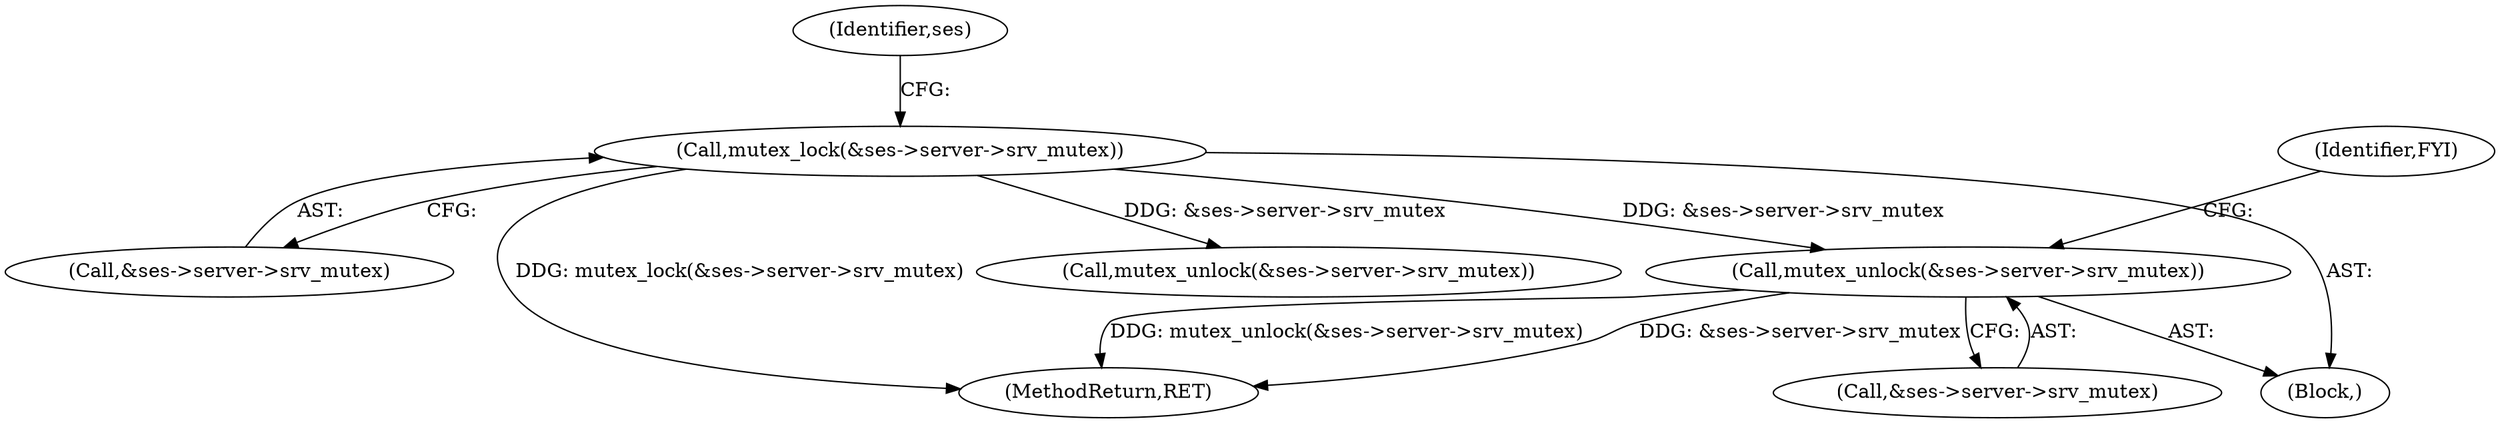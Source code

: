 digraph "0_linux_cabfb3680f78981d26c078a26e5c748531257ebb_1@API" {
"1000188" [label="(Call,mutex_unlock(&ses->server->srv_mutex))"];
"1000113" [label="(Call,mutex_lock(&ses->server->srv_mutex))"];
"1000114" [label="(Call,&ses->server->srv_mutex)"];
"1000189" [label="(Call,&ses->server->srv_mutex)"];
"1000113" [label="(Call,mutex_lock(&ses->server->srv_mutex))"];
"1000158" [label="(Call,mutex_unlock(&ses->server->srv_mutex))"];
"1000124" [label="(Identifier,ses)"];
"1000102" [label="(Block,)"];
"1000238" [label="(MethodReturn,RET)"];
"1000188" [label="(Call,mutex_unlock(&ses->server->srv_mutex))"];
"1000196" [label="(Identifier,FYI)"];
"1000188" -> "1000102"  [label="AST: "];
"1000188" -> "1000189"  [label="CFG: "];
"1000189" -> "1000188"  [label="AST: "];
"1000196" -> "1000188"  [label="CFG: "];
"1000188" -> "1000238"  [label="DDG: mutex_unlock(&ses->server->srv_mutex)"];
"1000188" -> "1000238"  [label="DDG: &ses->server->srv_mutex"];
"1000113" -> "1000188"  [label="DDG: &ses->server->srv_mutex"];
"1000113" -> "1000102"  [label="AST: "];
"1000113" -> "1000114"  [label="CFG: "];
"1000114" -> "1000113"  [label="AST: "];
"1000124" -> "1000113"  [label="CFG: "];
"1000113" -> "1000238"  [label="DDG: mutex_lock(&ses->server->srv_mutex)"];
"1000113" -> "1000158"  [label="DDG: &ses->server->srv_mutex"];
}
